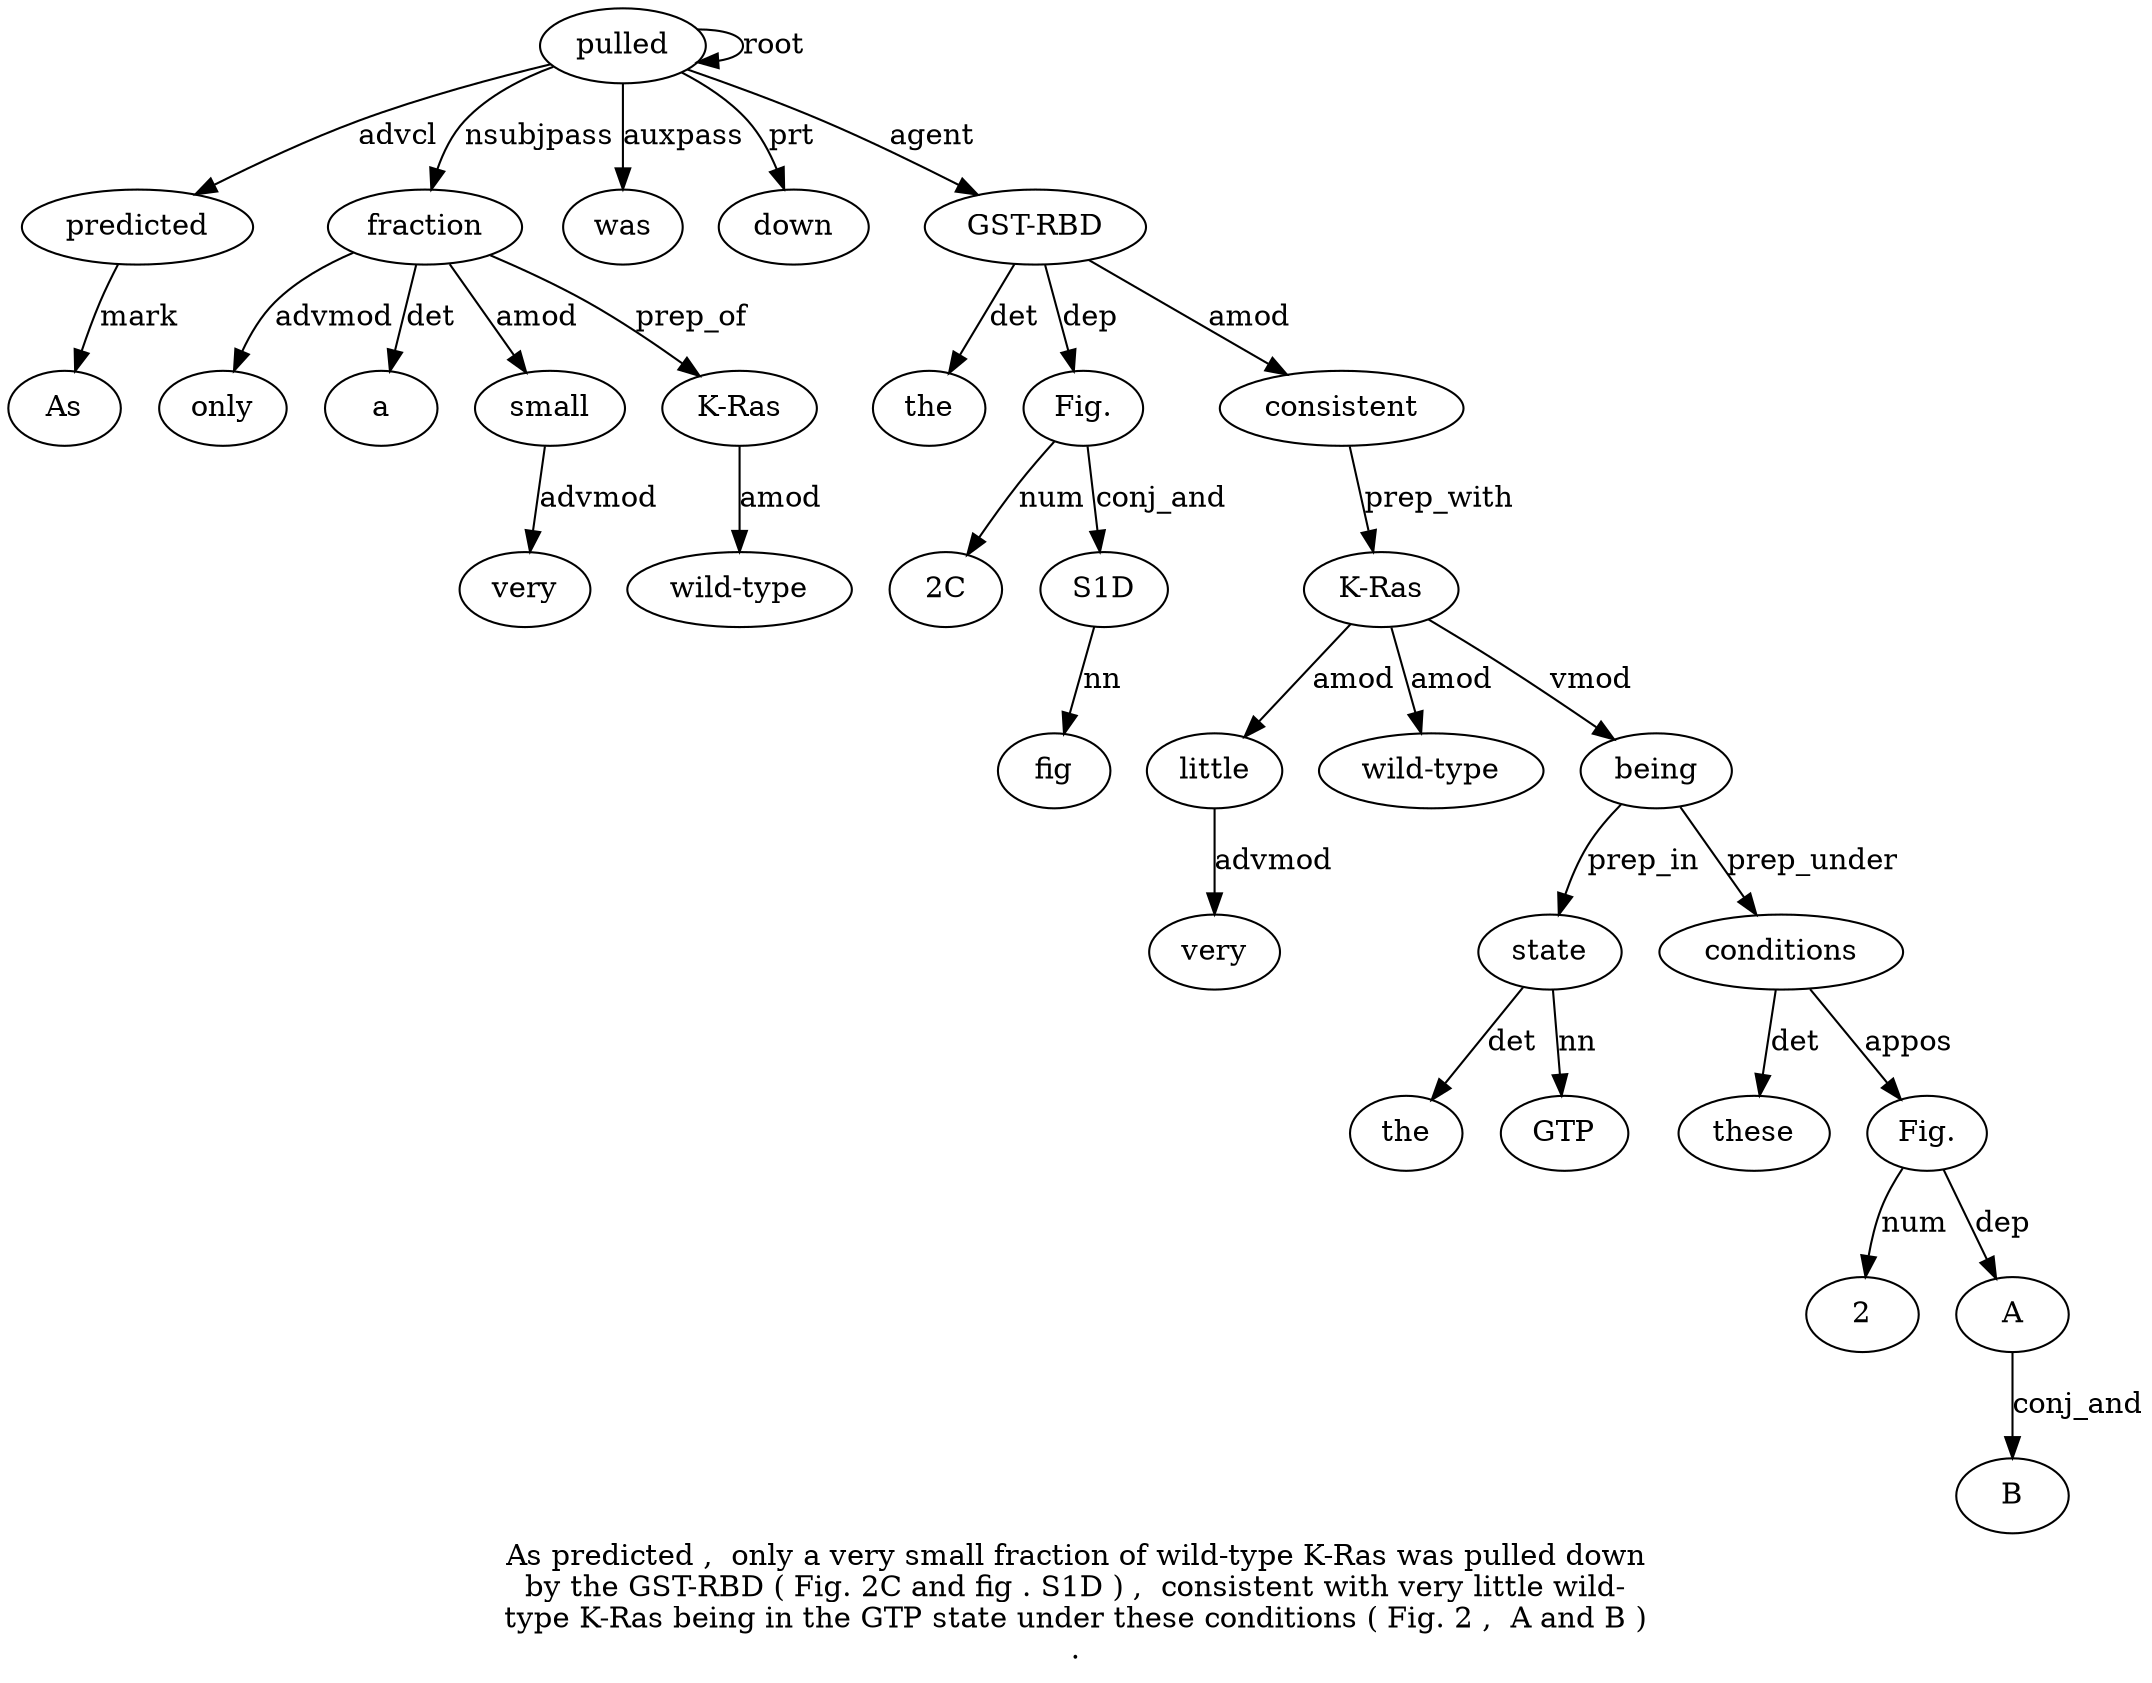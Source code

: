 digraph "As predicted ,  only a very small fraction of wild-type K-Ras was pulled down by the GST-RBD ( Fig. 2C and fig . S1D ) ,  consistent with very little wild-type K-Ras being in the GTP state under these conditions ( Fig. 2 ,  A and B ) ." {
label="As predicted ,  only a very small fraction of wild-type K-Ras was pulled down
by the GST-RBD ( Fig. 2C and fig . S1D ) ,  consistent with very little wild-
type K-Ras being in the GTP state under these conditions ( Fig. 2 ,  A and B )
.";
predicted2 [style=filled, fillcolor=white, label=predicted];
As1 [style=filled, fillcolor=white, label=As];
predicted2 -> As1  [label=mark];
pulled13 [style=filled, fillcolor=white, label=pulled];
pulled13 -> predicted2  [label=advcl];
fraction8 [style=filled, fillcolor=white, label=fraction];
only4 [style=filled, fillcolor=white, label=only];
fraction8 -> only4  [label=advmod];
a5 [style=filled, fillcolor=white, label=a];
fraction8 -> a5  [label=det];
small7 [style=filled, fillcolor=white, label=small];
very6 [style=filled, fillcolor=white, label=very];
small7 -> very6  [label=advmod];
fraction8 -> small7  [label=amod];
pulled13 -> fraction8  [label=nsubjpass];
"K-Ras11" [style=filled, fillcolor=white, label="K-Ras"];
"wild-type10" [style=filled, fillcolor=white, label="wild-type"];
"K-Ras11" -> "wild-type10"  [label=amod];
fraction8 -> "K-Ras11"  [label=prep_of];
was12 [style=filled, fillcolor=white, label=was];
pulled13 -> was12  [label=auxpass];
pulled13 -> pulled13  [label=root];
down14 [style=filled, fillcolor=white, label=down];
pulled13 -> down14  [label=prt];
"GST-RBD17" [style=filled, fillcolor=white, label="GST-RBD"];
the16 [style=filled, fillcolor=white, label=the];
"GST-RBD17" -> the16  [label=det];
pulled13 -> "GST-RBD17"  [label=agent];
"Fig.19" [style=filled, fillcolor=white, label="Fig."];
"GST-RBD17" -> "Fig.19"  [label=dep];
"2C20" [style=filled, fillcolor=white, label="2C"];
"Fig.19" -> "2C20"  [label=num];
S1D24 [style=filled, fillcolor=white, label=S1D];
fig22 [style=filled, fillcolor=white, label=fig];
S1D24 -> fig22  [label=nn];
"Fig.19" -> S1D24  [label=conj_and];
consistent27 [style=filled, fillcolor=white, label=consistent];
"GST-RBD17" -> consistent27  [label=amod];
little30 [style=filled, fillcolor=white, label=little];
very29 [style=filled, fillcolor=white, label=very];
little30 -> very29  [label=advmod];
"K-Ras32" [style=filled, fillcolor=white, label="K-Ras"];
"K-Ras32" -> little30  [label=amod];
"wild-type31" [style=filled, fillcolor=white, label="wild-type"];
"K-Ras32" -> "wild-type31"  [label=amod];
consistent27 -> "K-Ras32"  [label=prep_with];
being33 [style=filled, fillcolor=white, label=being];
"K-Ras32" -> being33  [label=vmod];
state37 [style=filled, fillcolor=white, label=state];
the35 [style=filled, fillcolor=white, label=the];
state37 -> the35  [label=det];
GTP36 [style=filled, fillcolor=white, label=GTP];
state37 -> GTP36  [label=nn];
being33 -> state37  [label=prep_in];
conditions40 [style=filled, fillcolor=white, label=conditions];
these39 [style=filled, fillcolor=white, label=these];
conditions40 -> these39  [label=det];
being33 -> conditions40  [label=prep_under];
"Fig.42" [style=filled, fillcolor=white, label="Fig."];
conditions40 -> "Fig.42"  [label=appos];
243 [style=filled, fillcolor=white, label=2];
"Fig.42" -> 243  [label=num];
A45 [style=filled, fillcolor=white, label=A];
"Fig.42" -> A45  [label=dep];
B47 [style=filled, fillcolor=white, label=B];
A45 -> B47  [label=conj_and];
}
